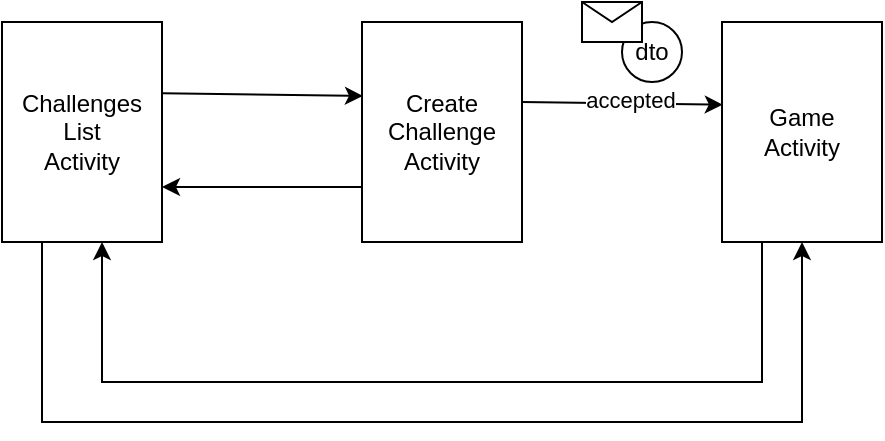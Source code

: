 <mxfile version="15.8.7" type="device" pages="3"><diagram id="tSyW0Pi6aDPJ-yh7WEHi" name="Page-1"><mxGraphModel dx="770" dy="627" grid="1" gridSize="10" guides="1" tooltips="1" connect="1" arrows="1" fold="1" page="1" pageScale="1" pageWidth="827" pageHeight="1169" math="0" shadow="0"><root><mxCell id="UUhR6Y2kFfR_iosz6C3P-0"/><mxCell id="UUhR6Y2kFfR_iosz6C3P-1" parent="UUhR6Y2kFfR_iosz6C3P-0"/><mxCell id="xsRjqDTTMq_bdTp588wb-3" value="dto" style="ellipse;whiteSpace=wrap;html=1;aspect=fixed;" parent="UUhR6Y2kFfR_iosz6C3P-1" vertex="1"><mxGeometry x="460" y="200" width="30" height="30" as="geometry"/></mxCell><mxCell id="xsRjqDTTMq_bdTp588wb-6" value="Challenges&lt;br&gt;List&lt;br&gt;Activity" style="rounded=0;whiteSpace=wrap;html=1;" parent="UUhR6Y2kFfR_iosz6C3P-1" vertex="1"><mxGeometry x="150" y="200" width="80" height="110" as="geometry"/></mxCell><mxCell id="xsRjqDTTMq_bdTp588wb-8" value="Create&lt;br&gt;Challenge&lt;br&gt;Activity" style="rounded=0;whiteSpace=wrap;html=1;" parent="UUhR6Y2kFfR_iosz6C3P-1" vertex="1"><mxGeometry x="330" y="200" width="80" height="110" as="geometry"/></mxCell><mxCell id="xsRjqDTTMq_bdTp588wb-9" value="" style="endArrow=classic;html=1;rounded=0;exitX=1.001;exitY=0.324;exitDx=0;exitDy=0;exitPerimeter=0;entryX=0.006;entryY=0.336;entryDx=0;entryDy=0;entryPerimeter=0;" parent="UUhR6Y2kFfR_iosz6C3P-1" source="xsRjqDTTMq_bdTp588wb-6" target="xsRjqDTTMq_bdTp588wb-8" edge="1"><mxGeometry width="50" height="50" relative="1" as="geometry"><mxPoint x="270" y="200" as="sourcePoint"/><mxPoint x="320" y="150" as="targetPoint"/></mxGeometry></mxCell><mxCell id="xsRjqDTTMq_bdTp588wb-10" value="" style="endArrow=classic;html=1;rounded=0;entryX=1;entryY=0.75;entryDx=0;entryDy=0;exitX=0;exitY=0.75;exitDx=0;exitDy=0;" parent="UUhR6Y2kFfR_iosz6C3P-1" source="xsRjqDTTMq_bdTp588wb-8" target="xsRjqDTTMq_bdTp588wb-6" edge="1"><mxGeometry width="50" height="50" relative="1" as="geometry"><mxPoint x="240" y="330" as="sourcePoint"/><mxPoint x="330" y="330" as="targetPoint"/></mxGeometry></mxCell><mxCell id="xsRjqDTTMq_bdTp588wb-16" value="" style="shape=message;html=1;whiteSpace=wrap;html=1;outlineConnect=0;" parent="UUhR6Y2kFfR_iosz6C3P-1" vertex="1"><mxGeometry x="440" y="190" width="30" height="20" as="geometry"/></mxCell><mxCell id="XO3em-yfSI3Rpgtj1hi8-4" value="" style="endArrow=none;html=1;rounded=0;entryX=0.25;entryY=1;entryDx=0;entryDy=0;startArrow=classic;startFill=1;endFill=0;" parent="UUhR6Y2kFfR_iosz6C3P-1" source="NsWQxjF4KLGcRU7uIifb-0" target="xsRjqDTTMq_bdTp588wb-6" edge="1"><mxGeometry width="50" height="50" relative="1" as="geometry"><mxPoint x="540" y="600" as="sourcePoint"/><mxPoint x="190" y="400" as="targetPoint"/><Array as="points"><mxPoint x="550" y="400"/><mxPoint x="170" y="400"/></Array></mxGeometry></mxCell><mxCell id="NsWQxjF4KLGcRU7uIifb-0" value="Game&lt;br&gt;Activity" style="rounded=0;whiteSpace=wrap;html=1;" vertex="1" parent="UUhR6Y2kFfR_iosz6C3P-1"><mxGeometry x="510" y="200" width="80" height="110" as="geometry"/></mxCell><mxCell id="NsWQxjF4KLGcRU7uIifb-1" value="" style="endArrow=classic;html=1;rounded=0;exitX=1.001;exitY=0.324;exitDx=0;exitDy=0;exitPerimeter=0;entryX=0.006;entryY=0.336;entryDx=0;entryDy=0;entryPerimeter=0;" edge="1" parent="UUhR6Y2kFfR_iosz6C3P-1"><mxGeometry width="50" height="50" relative="1" as="geometry"><mxPoint x="410.0" y="240" as="sourcePoint"/><mxPoint x="510.4" y="241.32" as="targetPoint"/></mxGeometry></mxCell><mxCell id="NsWQxjF4KLGcRU7uIifb-2" value="accepted" style="edgeLabel;html=1;align=center;verticalAlign=middle;resizable=0;points=[];" vertex="1" connectable="0" parent="NsWQxjF4KLGcRU7uIifb-1"><mxGeometry x="0.075" y="2" relative="1" as="geometry"><mxPoint as="offset"/></mxGeometry></mxCell><mxCell id="NsWQxjF4KLGcRU7uIifb-3" value="" style="endArrow=classic;html=1;rounded=0;exitX=0.25;exitY=1;exitDx=0;exitDy=0;" edge="1" parent="UUhR6Y2kFfR_iosz6C3P-1" source="NsWQxjF4KLGcRU7uIifb-0"><mxGeometry width="50" height="50" relative="1" as="geometry"><mxPoint x="560" y="290" as="sourcePoint"/><mxPoint x="200" y="310" as="targetPoint"/><Array as="points"><mxPoint x="530" y="380"/><mxPoint x="200" y="380"/></Array></mxGeometry></mxCell></root></mxGraphModel></diagram><diagram id="VBJ3jzVDleZ9ZrdNSxl6" name="Page-2"><mxGraphModel dx="770" dy="627" grid="1" gridSize="10" guides="1" tooltips="1" connect="1" arrows="1" fold="1" page="1" pageScale="1" pageWidth="827" pageHeight="1169" math="0" shadow="0"><root><mxCell id="l7xMZuQ7yAqR4H6iWZ78-0"/><mxCell id="l7xMZuQ7yAqR4H6iWZ78-1" parent="l7xMZuQ7yAqR4H6iWZ78-0"/><mxCell id="HAy_L3VvKUg80Fxmmj8_-2" value="Model" style="rounded=0;whiteSpace=wrap;html=1;fontSize=16;verticalAlign=top;" parent="l7xMZuQ7yAqR4H6iWZ78-1" vertex="1"><mxGeometry x="300" y="130" width="350" height="400" as="geometry"/></mxCell><mxCell id="m8hsaUIEVndZKak9ebfV-2" value="" style="ellipse;shape=cloud;whiteSpace=wrap;html=1;" parent="l7xMZuQ7yAqR4H6iWZ78-1" vertex="1"><mxGeometry x="660" y="340" width="120" height="80" as="geometry"/></mxCell><mxCell id="ExcbRLmhc1WMwNwzopmY-0" value="" style="ellipse;whiteSpace=wrap;html=1;aspect=fixed;" parent="l7xMZuQ7yAqR4H6iWZ78-1" vertex="1"><mxGeometry x="150" y="190" width="90" height="90" as="geometry"/></mxCell><mxCell id="ExcbRLmhc1WMwNwzopmY-1" value="" style="endArrow=none;html=1;rounded=0;exitX=0.5;exitY=1;exitDx=0;exitDy=0;entryX=0.5;entryY=0;entryDx=0;entryDy=0;" parent="l7xMZuQ7yAqR4H6iWZ78-1" source="ExcbRLmhc1WMwNwzopmY-0" target="ExcbRLmhc1WMwNwzopmY-0" edge="1"><mxGeometry width="50" height="50" relative="1" as="geometry"><mxPoint x="150" y="240" as="sourcePoint"/><mxPoint x="200" y="190" as="targetPoint"/></mxGeometry></mxCell><mxCell id="ExcbRLmhc1WMwNwzopmY-2" value="Activity" style="text;html=1;strokeColor=none;fillColor=none;align=center;verticalAlign=middle;whiteSpace=wrap;rounded=0;fontSize=10;" parent="l7xMZuQ7yAqR4H6iWZ78-1" vertex="1"><mxGeometry x="150" y="225" width="50" height="20" as="geometry"/></mxCell><mxCell id="ExcbRLmhc1WMwNwzopmY-3" value="View&lt;br&gt;Model" style="text;html=1;strokeColor=none;fillColor=none;align=center;verticalAlign=middle;whiteSpace=wrap;rounded=0;fontSize=10;" parent="l7xMZuQ7yAqR4H6iWZ78-1" vertex="1"><mxGeometry x="190" y="225" width="50" height="20" as="geometry"/></mxCell><mxCell id="ExcbRLmhc1WMwNwzopmY-5" value="View" style="ellipse;whiteSpace=wrap;html=1;aspect=fixed;fontSize=10;" parent="l7xMZuQ7yAqR4H6iWZ78-1" vertex="1"><mxGeometry x="70" y="340" width="80" height="80" as="geometry"/></mxCell><mxCell id="ExcbRLmhc1WMwNwzopmY-6" value="" style="endArrow=classic;html=1;rounded=0;fontSize=10;exitX=0.093;exitY=0.798;exitDx=0;exitDy=0;exitPerimeter=0;" parent="l7xMZuQ7yAqR4H6iWZ78-1" source="ExcbRLmhc1WMwNwzopmY-0" target="ExcbRLmhc1WMwNwzopmY-5" edge="1"><mxGeometry width="50" height="50" relative="1" as="geometry"><mxPoint x="70" y="260" as="sourcePoint"/><mxPoint x="120" y="210" as="targetPoint"/></mxGeometry></mxCell><mxCell id="ExcbRLmhc1WMwNwzopmY-7" value="" style="endArrow=classic;html=1;rounded=0;fontSize=10;exitX=1;exitY=1;exitDx=0;exitDy=0;entryX=-0.003;entryY=0.49;entryDx=0;entryDy=0;entryPerimeter=0;" parent="l7xMZuQ7yAqR4H6iWZ78-1" source="ExcbRLmhc1WMwNwzopmY-0" target="HAy_L3VvKUg80Fxmmj8_-2" edge="1"><mxGeometry width="50" height="50" relative="1" as="geometry"><mxPoint x="168.37" y="271.82" as="sourcePoint"/><mxPoint x="270" y="310.0" as="targetPoint"/></mxGeometry></mxCell><mxCell id="ExcbRLmhc1WMwNwzopmY-8" value="" style="endArrow=classic;html=1;rounded=0;fontSize=10;entryX=-0.009;entryY=0.63;entryDx=0;entryDy=0;entryPerimeter=0;" parent="l7xMZuQ7yAqR4H6iWZ78-1" source="ExcbRLmhc1WMwNwzopmY-5" target="HAy_L3VvKUg80Fxmmj8_-2" edge="1"><mxGeometry width="50" height="50" relative="1" as="geometry"><mxPoint x="236.82" y="276.82" as="sourcePoint"/><mxPoint x="270" y="380" as="targetPoint"/></mxGeometry></mxCell><mxCell id="ExcbRLmhc1WMwNwzopmY-9" value="" style="endArrow=classic;html=1;rounded=0;fontSize=10;" parent="l7xMZuQ7yAqR4H6iWZ78-1" edge="1"><mxGeometry width="50" height="50" relative="1" as="geometry"><mxPoint x="179" y="210" as="sourcePoint"/><mxPoint x="211" y="210" as="targetPoint"/></mxGeometry></mxCell><mxCell id="ExcbRLmhc1WMwNwzopmY-10" value="Controller" style="text;html=1;align=center;verticalAlign=middle;resizable=0;points=[];autosize=1;strokeColor=none;fillColor=none;fontSize=10;" parent="l7xMZuQ7yAqR4H6iWZ78-1" vertex="1"><mxGeometry x="165" y="160" width="60" height="20" as="geometry"/></mxCell></root></mxGraphModel></diagram><diagram id="8CPkSDwkjZ0ObGbjojSC" name="Page-3"><mxGraphModel dx="531" dy="432" grid="1" gridSize="10" guides="1" tooltips="1" connect="1" arrows="1" fold="1" page="1" pageScale="1" pageWidth="827" pageHeight="1169" math="0" shadow="0"><root><mxCell id="ZE_sEN-BDViHmkfU5PUk-0"/><mxCell id="ZE_sEN-BDViHmkfU5PUk-1" parent="ZE_sEN-BDViHmkfU5PUk-0"/><mxCell id="ZE_sEN-BDViHmkfU5PUk-2" value="Firestore" style="shape=cylinder3;whiteSpace=wrap;html=1;boundedLbl=1;backgroundOutline=1;size=15;" parent="ZE_sEN-BDViHmkfU5PUk-1" vertex="1"><mxGeometry x="250" y="100" width="60" height="80" as="geometry"/></mxCell><mxCell id="ZE_sEN-BDViHmkfU5PUk-3" value="" style="rounded=0;whiteSpace=wrap;html=1;" parent="ZE_sEN-BDViHmkfU5PUk-1" vertex="1"><mxGeometry x="100" y="290" width="80" height="120" as="geometry"/></mxCell><mxCell id="ZE_sEN-BDViHmkfU5PUk-4" value="" style="rounded=0;whiteSpace=wrap;html=1;" parent="ZE_sEN-BDViHmkfU5PUk-1" vertex="1"><mxGeometry x="365" y="290" width="80" height="120" as="geometry"/></mxCell><mxCell id="ZE_sEN-BDViHmkfU5PUk-5" value="" style="endArrow=classic;html=1;rounded=0;" parent="ZE_sEN-BDViHmkfU5PUk-1" edge="1"><mxGeometry width="50" height="50" relative="1" as="geometry"><mxPoint x="150" y="280" as="sourcePoint"/><mxPoint x="240" y="170" as="targetPoint"/></mxGeometry></mxCell><mxCell id="ZE_sEN-BDViHmkfU5PUk-6" value="" style="endArrow=classic;html=1;rounded=0;" parent="ZE_sEN-BDViHmkfU5PUk-1" source="ZE_sEN-BDViHmkfU5PUk-2" edge="1"><mxGeometry width="50" height="50" relative="1" as="geometry"><mxPoint x="130" y="320" as="sourcePoint"/><mxPoint x="390" y="270" as="targetPoint"/></mxGeometry></mxCell><mxCell id="xs2vh6m7XiGJJ_eZekRy-0" value="/challenges" style="text;html=1;align=center;verticalAlign=middle;resizable=0;points=[];autosize=1;strokeColor=none;fillColor=none;fontSize=16;" vertex="1" parent="ZE_sEN-BDViHmkfU5PUk-1"><mxGeometry x="370" y="110" width="100" height="20" as="geometry"/></mxCell><mxCell id="xs2vh6m7XiGJJ_eZekRy-1" value="/games" style="text;html=1;align=center;verticalAlign=middle;resizable=0;points=[];autosize=1;strokeColor=none;fillColor=none;fontSize=16;" vertex="1" parent="ZE_sEN-BDViHmkfU5PUk-1"><mxGeometry x="370" y="130" width="70" height="20" as="geometry"/></mxCell></root></mxGraphModel></diagram></mxfile>